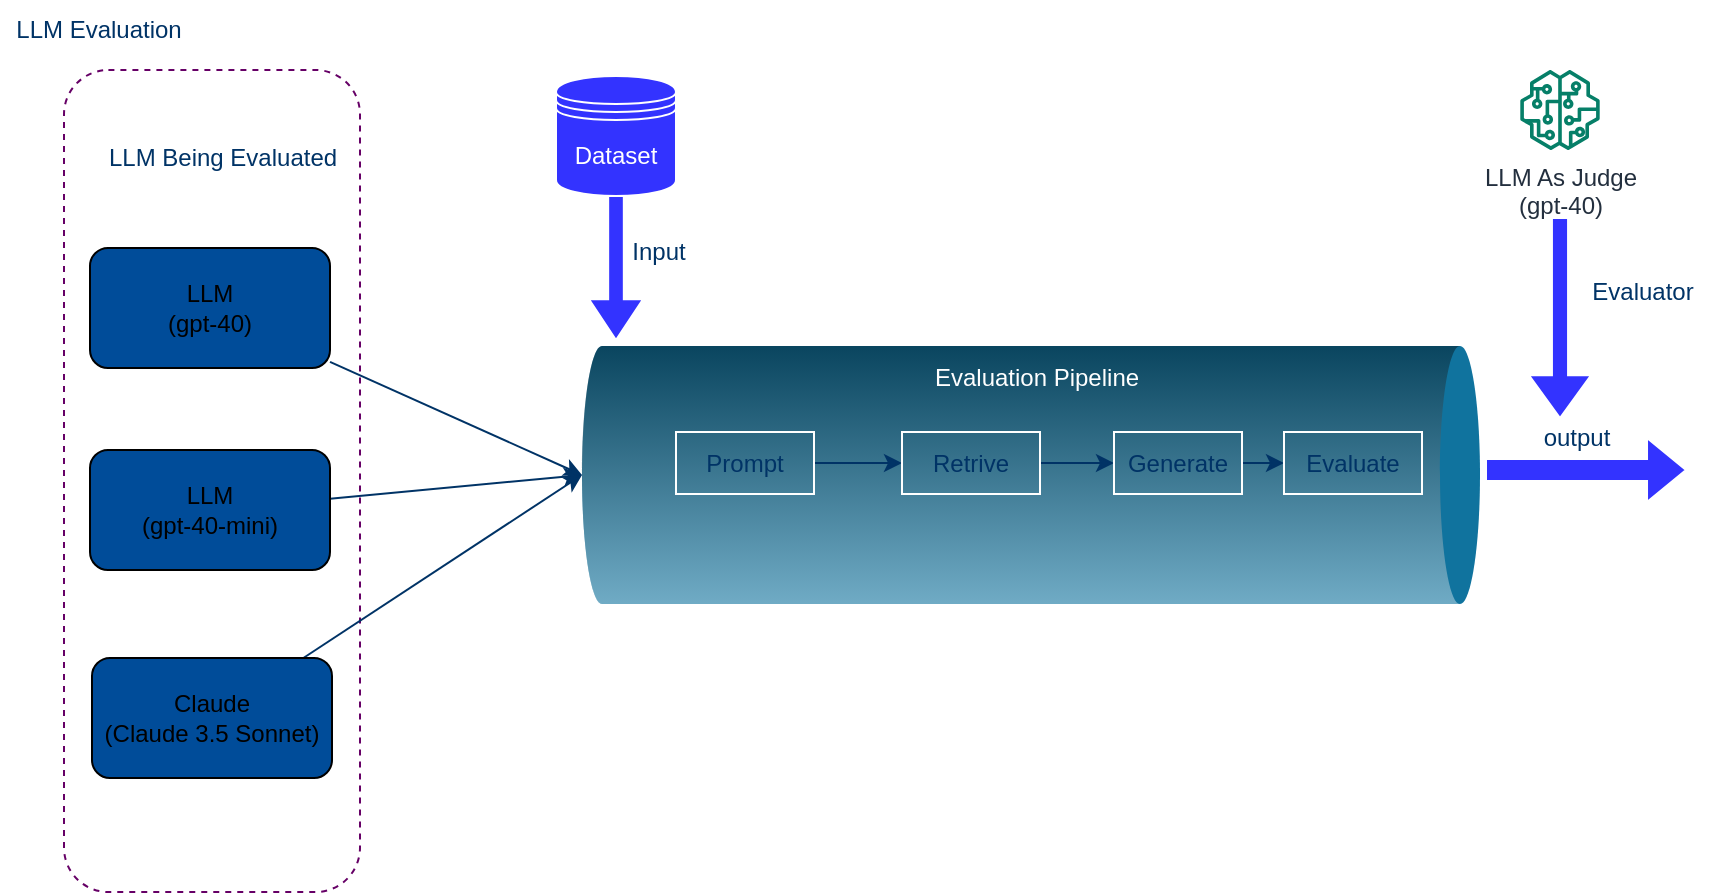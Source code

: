 <mxfile>
    <diagram id="wCK7ERezvjXSJEYQvFMY" name="Page-1">
        <mxGraphModel dx="1688" dy="524" grid="0" gridSize="10" guides="1" tooltips="1" connect="1" arrows="1" fold="1" page="1" pageScale="1" pageWidth="1169" pageHeight="827" background="#ffffff" math="0" shadow="0">
            <root>
                <mxCell id="0"/>
                <mxCell id="1" parent="0"/>
                <mxCell id="4" value="" style="rounded=1;whiteSpace=wrap;html=1;fontColor=#003366;fillColor=none;dashed=1;strokeColor=#660066;" vertex="1" parent="1">
                    <mxGeometry x="35" y="38" width="148" height="411" as="geometry"/>
                </mxCell>
                <mxCell id="20" style="edgeStyle=none;html=1;entryX=0.5;entryY=1;entryDx=0;entryDy=0;entryPerimeter=0;strokeColor=#003366;fontColor=#003366;" edge="1" parent="1" source="2" target="10">
                    <mxGeometry relative="1" as="geometry"/>
                </mxCell>
                <mxCell id="2" value="LLM&lt;br&gt;(gpt-40)" style="rounded=1;whiteSpace=wrap;html=1;fillColor=#004C99;" vertex="1" parent="1">
                    <mxGeometry x="48" y="127" width="120" height="60" as="geometry"/>
                </mxCell>
                <mxCell id="3" value="&lt;font color=&quot;#003366&quot;&gt;LLM Evaluation&lt;/font&gt;" style="text;html=1;strokeColor=none;fillColor=none;align=center;verticalAlign=middle;whiteSpace=wrap;rounded=0;" vertex="1" parent="1">
                    <mxGeometry x="3" y="3" width="99" height="30" as="geometry"/>
                </mxCell>
                <mxCell id="5" value="LLM Being Evaluated" style="text;html=1;align=center;verticalAlign=middle;resizable=0;points=[];autosize=1;strokeColor=none;fillColor=none;fontColor=#003366;" vertex="1" parent="1">
                    <mxGeometry x="48" y="69" width="132" height="26" as="geometry"/>
                </mxCell>
                <mxCell id="21" style="edgeStyle=none;html=1;entryX=0.5;entryY=1;entryDx=0;entryDy=0;entryPerimeter=0;strokeColor=#003366;fontColor=#003366;" edge="1" parent="1" source="6" target="10">
                    <mxGeometry relative="1" as="geometry"/>
                </mxCell>
                <mxCell id="6" value="LLM&lt;br&gt;(gpt-40-mini)" style="rounded=1;whiteSpace=wrap;html=1;fillColor=#004C99;" vertex="1" parent="1">
                    <mxGeometry x="48" y="228" width="120" height="60" as="geometry"/>
                </mxCell>
                <mxCell id="22" style="edgeStyle=none;html=1;entryX=0.5;entryY=1;entryDx=0;entryDy=0;entryPerimeter=0;strokeColor=#003366;fontColor=#003366;" edge="1" parent="1" source="7" target="10">
                    <mxGeometry relative="1" as="geometry"/>
                </mxCell>
                <mxCell id="7" value="Claude&lt;br&gt;(Claude 3.5 Sonnet)" style="rounded=1;whiteSpace=wrap;html=1;fillColor=#004C99;" vertex="1" parent="1">
                    <mxGeometry x="49" y="332" width="120" height="60" as="geometry"/>
                </mxCell>
                <mxCell id="8" value="&lt;font color=&quot;#ffffff&quot;&gt;Dataset&lt;/font&gt;" style="shape=datastore;whiteSpace=wrap;html=1;strokeColor=#FFFFFF;fontColor=#003366;fillColor=#3333FF;" vertex="1" parent="1">
                    <mxGeometry x="281" y="41" width="60" height="60" as="geometry"/>
                </mxCell>
                <mxCell id="9" value="LLM As Judge&lt;br&gt;(gpt-40)" style="sketch=0;outlineConnect=0;fontColor=#232F3E;gradientColor=none;fillColor=#067F68;strokeColor=none;dashed=0;verticalLabelPosition=bottom;verticalAlign=top;align=center;html=1;fontSize=12;fontStyle=0;aspect=fixed;pointerEvents=1;shape=mxgraph.aws4.sagemaker_model;" vertex="1" parent="1">
                    <mxGeometry x="763" y="38" width="40" height="40" as="geometry"/>
                </mxCell>
                <mxCell id="10" value="" style="verticalLabelPosition=bottom;verticalAlign=top;html=1;shape=mxgraph.infographic.cylinder;fillColor=#10739E;strokeColor=none;fontColor=#FFFFFF;rotation=90;" vertex="1" parent="1">
                    <mxGeometry x="454" y="16" width="129" height="449" as="geometry"/>
                </mxCell>
                <mxCell id="14" value="" style="html=1;shadow=0;dashed=0;align=center;verticalAlign=middle;shape=mxgraph.arrows2.arrow;dy=0.71;dx=20.38;direction=south;notch=0;labelBackgroundColor=none;strokeColor=#FFFFFF;fontColor=#003366;fillColor=#3333FF;" vertex="1" parent="1">
                    <mxGeometry x="297.5" y="101" width="27" height="72" as="geometry"/>
                </mxCell>
                <mxCell id="15" value="Input" style="text;html=1;align=center;verticalAlign=middle;resizable=0;points=[];autosize=1;strokeColor=none;fillColor=none;fontColor=#003366;" vertex="1" parent="1">
                    <mxGeometry x="309" y="116" width="45" height="26" as="geometry"/>
                </mxCell>
                <mxCell id="16" value="" style="html=1;shadow=0;dashed=0;align=center;verticalAlign=middle;shape=mxgraph.arrows2.arrow;dy=0.66;dx=19.49;notch=0;labelBackgroundColor=none;strokeColor=#FFFFFF;fontColor=#003366;fillColor=#3333FF;" vertex="1" parent="1">
                    <mxGeometry x="746" y="222" width="100" height="32" as="geometry"/>
                </mxCell>
                <mxCell id="17" value="output" style="text;html=1;align=center;verticalAlign=middle;resizable=0;points=[];autosize=1;strokeColor=none;fillColor=none;fontColor=#003366;" vertex="1" parent="1">
                    <mxGeometry x="765" y="209" width="51" height="26" as="geometry"/>
                </mxCell>
                <mxCell id="18" value="" style="html=1;shadow=0;dashed=0;align=center;verticalAlign=middle;shape=mxgraph.arrows2.arrow;dy=0.74;dx=21.38;direction=south;notch=0;labelBackgroundColor=none;strokeColor=#FFFFFF;fontColor=#003366;fillColor=#3333FF;" vertex="1" parent="1">
                    <mxGeometry x="767.5" y="112" width="31" height="100" as="geometry"/>
                </mxCell>
                <mxCell id="19" value="Evaluator" style="text;html=1;align=center;verticalAlign=middle;resizable=0;points=[];autosize=1;strokeColor=none;fillColor=none;fontColor=#003366;" vertex="1" parent="1">
                    <mxGeometry x="789.5" y="136" width="69" height="26" as="geometry"/>
                </mxCell>
                <mxCell id="26" style="edgeStyle=none;html=1;entryX=0;entryY=0.5;entryDx=0;entryDy=0;strokeColor=#003366;fontColor=#003366;" edge="1" parent="1" source="23" target="24">
                    <mxGeometry relative="1" as="geometry"/>
                </mxCell>
                <mxCell id="23" value="Prompt" style="rounded=0;whiteSpace=wrap;html=1;labelBackgroundColor=none;strokeColor=#FFFFFF;fontColor=#003366;fillColor=none;" vertex="1" parent="1">
                    <mxGeometry x="341" y="219" width="69" height="31" as="geometry"/>
                </mxCell>
                <mxCell id="27" style="edgeStyle=none;html=1;entryX=0;entryY=0.5;entryDx=0;entryDy=0;strokeColor=#003366;fontColor=#003366;" edge="1" parent="1" source="24" target="25">
                    <mxGeometry relative="1" as="geometry"/>
                </mxCell>
                <mxCell id="24" value="Retrive" style="rounded=0;whiteSpace=wrap;html=1;labelBackgroundColor=none;strokeColor=#FFFFFF;fontColor=#003366;fillColor=none;" vertex="1" parent="1">
                    <mxGeometry x="454" y="219" width="69" height="31" as="geometry"/>
                </mxCell>
                <mxCell id="29" style="edgeStyle=none;html=1;entryX=0;entryY=0.5;entryDx=0;entryDy=0;strokeColor=#003366;fontColor=#003366;" edge="1" parent="1" source="25" target="28">
                    <mxGeometry relative="1" as="geometry"/>
                </mxCell>
                <mxCell id="25" value="Generate" style="rounded=0;whiteSpace=wrap;html=1;labelBackgroundColor=none;strokeColor=#FFFFFF;fontColor=#003366;fillColor=none;" vertex="1" parent="1">
                    <mxGeometry x="560" y="219" width="64" height="31" as="geometry"/>
                </mxCell>
                <mxCell id="28" value="Evaluate" style="rounded=0;whiteSpace=wrap;html=1;labelBackgroundColor=none;strokeColor=#FFFFFF;fontColor=#003366;fillColor=none;" vertex="1" parent="1">
                    <mxGeometry x="645" y="219" width="69" height="31" as="geometry"/>
                </mxCell>
                <mxCell id="30" value="&lt;font color=&quot;#ffffff&quot;&gt;Evaluation Pipeline&lt;/font&gt;" style="text;html=1;align=center;verticalAlign=middle;resizable=0;points=[];autosize=1;strokeColor=none;fillColor=none;fontColor=#003366;" vertex="1" parent="1">
                    <mxGeometry x="461" y="179" width="120" height="26" as="geometry"/>
                </mxCell>
            </root>
        </mxGraphModel>
    </diagram>
</mxfile>